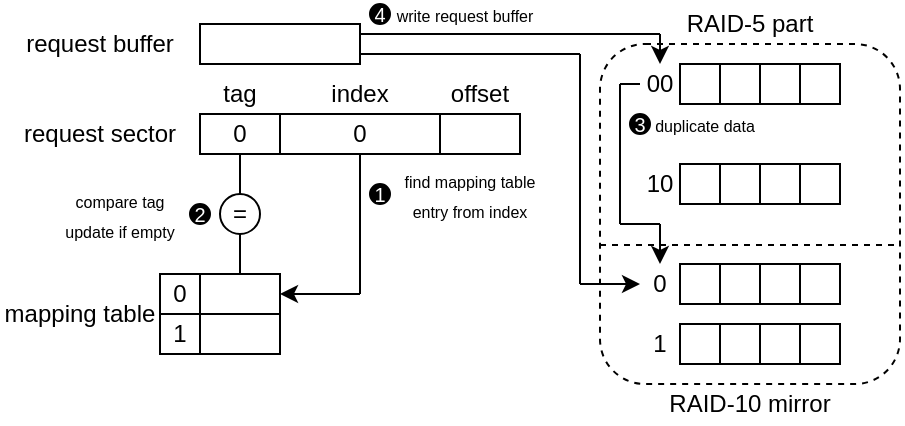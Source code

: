 <mxfile version="25.0.3">
  <diagram name="第 1 页" id="9OZ7ek92KBDcMP31ErWW">
    <mxGraphModel dx="1037" dy="570" grid="1" gridSize="10" guides="1" tooltips="1" connect="1" arrows="1" fold="1" page="1" pageScale="1" pageWidth="827" pageHeight="1169" math="0" shadow="0">
      <root>
        <mxCell id="0" />
        <mxCell id="1" parent="0" />
        <mxCell id="hseHdPmUVAPalCUXPuzT-1" value="" style="rounded=1;whiteSpace=wrap;html=1;fillColor=none;dashed=1;" vertex="1" parent="1">
          <mxGeometry x="300" y="25" width="150" height="170" as="geometry" />
        </mxCell>
        <mxCell id="hseHdPmUVAPalCUXPuzT-2" value="0" style="rounded=0;whiteSpace=wrap;html=1;fillColor=none;" vertex="1" parent="1">
          <mxGeometry x="100" y="60" width="40" height="20" as="geometry" />
        </mxCell>
        <mxCell id="hseHdPmUVAPalCUXPuzT-3" value="0" style="rounded=0;whiteSpace=wrap;html=1;fillColor=none;" vertex="1" parent="1">
          <mxGeometry x="140" y="60" width="80" height="20" as="geometry" />
        </mxCell>
        <mxCell id="hseHdPmUVAPalCUXPuzT-4" value="" style="rounded=0;whiteSpace=wrap;html=1;fillColor=none;" vertex="1" parent="1">
          <mxGeometry x="220" y="60" width="40" height="20" as="geometry" />
        </mxCell>
        <mxCell id="hseHdPmUVAPalCUXPuzT-5" value="tag" style="rounded=0;whiteSpace=wrap;html=1;fillColor=none;strokeColor=none;" vertex="1" parent="1">
          <mxGeometry x="100" y="40" width="40" height="20" as="geometry" />
        </mxCell>
        <mxCell id="hseHdPmUVAPalCUXPuzT-6" value="index" style="rounded=0;whiteSpace=wrap;html=1;fillColor=none;strokeColor=none;" vertex="1" parent="1">
          <mxGeometry x="160" y="40" width="40" height="20" as="geometry" />
        </mxCell>
        <mxCell id="hseHdPmUVAPalCUXPuzT-7" value="offset" style="rounded=0;whiteSpace=wrap;html=1;fillColor=none;strokeColor=none;" vertex="1" parent="1">
          <mxGeometry x="220" y="40" width="40" height="20" as="geometry" />
        </mxCell>
        <mxCell id="hseHdPmUVAPalCUXPuzT-8" value="request sector" style="rounded=0;whiteSpace=wrap;html=1;fillColor=none;strokeColor=none;" vertex="1" parent="1">
          <mxGeometry x="10" y="60" width="80" height="20" as="geometry" />
        </mxCell>
        <mxCell id="hseHdPmUVAPalCUXPuzT-9" value="" style="rounded=0;whiteSpace=wrap;html=1;fillColor=none;" vertex="1" parent="1">
          <mxGeometry x="100" y="140" width="40" height="20" as="geometry" />
        </mxCell>
        <mxCell id="hseHdPmUVAPalCUXPuzT-10" value="" style="endArrow=none;html=1;rounded=0;exitX=0.5;exitY=1;exitDx=0;exitDy=0;endSize=6;" edge="1" parent="1" source="hseHdPmUVAPalCUXPuzT-3">
          <mxGeometry width="50" height="50" relative="1" as="geometry">
            <mxPoint x="410" y="230" as="sourcePoint" />
            <mxPoint x="180" y="150" as="targetPoint" />
          </mxGeometry>
        </mxCell>
        <mxCell id="hseHdPmUVAPalCUXPuzT-11" value="=" style="ellipse;whiteSpace=wrap;html=1;aspect=fixed;fillColor=none;" vertex="1" parent="1">
          <mxGeometry x="110" y="100" width="20" height="20" as="geometry" />
        </mxCell>
        <mxCell id="hseHdPmUVAPalCUXPuzT-12" value="" style="endArrow=none;html=1;rounded=0;exitX=0.5;exitY=0;exitDx=0;exitDy=0;entryX=0.5;entryY=1;entryDx=0;entryDy=0;" edge="1" parent="1" source="hseHdPmUVAPalCUXPuzT-9" target="hseHdPmUVAPalCUXPuzT-11">
          <mxGeometry width="50" height="50" relative="1" as="geometry">
            <mxPoint x="410" y="230" as="sourcePoint" />
            <mxPoint x="460" y="180" as="targetPoint" />
          </mxGeometry>
        </mxCell>
        <mxCell id="hseHdPmUVAPalCUXPuzT-13" value="" style="endArrow=none;html=1;rounded=0;exitX=0.5;exitY=0;exitDx=0;exitDy=0;entryX=0.5;entryY=1;entryDx=0;entryDy=0;" edge="1" parent="1" source="hseHdPmUVAPalCUXPuzT-11" target="hseHdPmUVAPalCUXPuzT-2">
          <mxGeometry width="50" height="50" relative="1" as="geometry">
            <mxPoint x="410" y="230" as="sourcePoint" />
            <mxPoint x="460" y="180" as="targetPoint" />
          </mxGeometry>
        </mxCell>
        <mxCell id="hseHdPmUVAPalCUXPuzT-14" value="mapping table" style="rounded=0;whiteSpace=wrap;html=1;fillColor=none;strokeColor=none;" vertex="1" parent="1">
          <mxGeometry y="150" width="80" height="20" as="geometry" />
        </mxCell>
        <mxCell id="hseHdPmUVAPalCUXPuzT-15" value="" style="rounded=0;whiteSpace=wrap;html=1;fillColor=none;" vertex="1" parent="1">
          <mxGeometry x="100" y="160" width="40" height="20" as="geometry" />
        </mxCell>
        <mxCell id="hseHdPmUVAPalCUXPuzT-16" value="0" style="rounded=0;whiteSpace=wrap;html=1;fillColor=none;" vertex="1" parent="1">
          <mxGeometry x="80" y="140" width="20" height="20" as="geometry" />
        </mxCell>
        <mxCell id="hseHdPmUVAPalCUXPuzT-17" value="1" style="rounded=0;whiteSpace=wrap;html=1;fillColor=none;" vertex="1" parent="1">
          <mxGeometry x="80" y="160" width="20" height="20" as="geometry" />
        </mxCell>
        <mxCell id="hseHdPmUVAPalCUXPuzT-18" value="" style="rounded=0;whiteSpace=wrap;html=1;fillColor=none;" vertex="1" parent="1">
          <mxGeometry x="340" y="35" width="20" height="20" as="geometry" />
        </mxCell>
        <mxCell id="hseHdPmUVAPalCUXPuzT-19" value="" style="rounded=0;whiteSpace=wrap;html=1;fillColor=none;" vertex="1" parent="1">
          <mxGeometry x="360" y="35" width="20" height="20" as="geometry" />
        </mxCell>
        <mxCell id="hseHdPmUVAPalCUXPuzT-20" value="" style="rounded=0;whiteSpace=wrap;html=1;fillColor=none;" vertex="1" parent="1">
          <mxGeometry x="380" y="35" width="20" height="20" as="geometry" />
        </mxCell>
        <mxCell id="hseHdPmUVAPalCUXPuzT-21" value="" style="rounded=0;whiteSpace=wrap;html=1;fillColor=none;" vertex="1" parent="1">
          <mxGeometry x="400" y="35" width="20" height="20" as="geometry" />
        </mxCell>
        <mxCell id="hseHdPmUVAPalCUXPuzT-22" value="" style="rounded=0;whiteSpace=wrap;html=1;fillColor=none;" vertex="1" parent="1">
          <mxGeometry x="340" y="85" width="20" height="20" as="geometry" />
        </mxCell>
        <mxCell id="hseHdPmUVAPalCUXPuzT-23" value="" style="rounded=0;whiteSpace=wrap;html=1;fillColor=none;" vertex="1" parent="1">
          <mxGeometry x="360" y="85" width="20" height="20" as="geometry" />
        </mxCell>
        <mxCell id="hseHdPmUVAPalCUXPuzT-24" value="" style="rounded=0;whiteSpace=wrap;html=1;fillColor=none;" vertex="1" parent="1">
          <mxGeometry x="380" y="85" width="20" height="20" as="geometry" />
        </mxCell>
        <mxCell id="hseHdPmUVAPalCUXPuzT-25" value="" style="rounded=0;whiteSpace=wrap;html=1;fillColor=none;" vertex="1" parent="1">
          <mxGeometry x="400" y="85" width="20" height="20" as="geometry" />
        </mxCell>
        <mxCell id="hseHdPmUVAPalCUXPuzT-26" value="" style="rounded=0;whiteSpace=wrap;html=1;fillColor=none;" vertex="1" parent="1">
          <mxGeometry x="340" y="135" width="20" height="20" as="geometry" />
        </mxCell>
        <mxCell id="hseHdPmUVAPalCUXPuzT-27" value="" style="rounded=0;whiteSpace=wrap;html=1;fillColor=none;" vertex="1" parent="1">
          <mxGeometry x="360" y="135" width="20" height="20" as="geometry" />
        </mxCell>
        <mxCell id="hseHdPmUVAPalCUXPuzT-28" value="" style="rounded=0;whiteSpace=wrap;html=1;fillColor=none;" vertex="1" parent="1">
          <mxGeometry x="380" y="135" width="20" height="20" as="geometry" />
        </mxCell>
        <mxCell id="hseHdPmUVAPalCUXPuzT-29" value="" style="rounded=0;whiteSpace=wrap;html=1;fillColor=none;" vertex="1" parent="1">
          <mxGeometry x="400" y="135" width="20" height="20" as="geometry" />
        </mxCell>
        <mxCell id="hseHdPmUVAPalCUXPuzT-30" value="" style="rounded=0;whiteSpace=wrap;html=1;fillColor=none;" vertex="1" parent="1">
          <mxGeometry x="340" y="165" width="20" height="20" as="geometry" />
        </mxCell>
        <mxCell id="hseHdPmUVAPalCUXPuzT-31" value="" style="rounded=0;whiteSpace=wrap;html=1;fillColor=none;" vertex="1" parent="1">
          <mxGeometry x="360" y="165" width="20" height="20" as="geometry" />
        </mxCell>
        <mxCell id="hseHdPmUVAPalCUXPuzT-32" value="" style="rounded=0;whiteSpace=wrap;html=1;fillColor=none;" vertex="1" parent="1">
          <mxGeometry x="380" y="165" width="20" height="20" as="geometry" />
        </mxCell>
        <mxCell id="hseHdPmUVAPalCUXPuzT-33" value="" style="rounded=0;whiteSpace=wrap;html=1;fillColor=none;" vertex="1" parent="1">
          <mxGeometry x="400" y="165" width="20" height="20" as="geometry" />
        </mxCell>
        <mxCell id="hseHdPmUVAPalCUXPuzT-34" value="0&lt;span style=&quot;color: rgba(0, 0, 0, 0); font-family: monospace; font-size: 0px; text-align: start; text-wrap-mode: nowrap;&quot;&gt;%3CmxGraphModel%3E%3Croot%3E%3CmxCell%20id%3D%220%22%2F%3E%3CmxCell%20id%3D%221%22%20parent%3D%220%22%2F%3E%3CmxCell%20id%3D%222%22%20value%3D%22%22%20style%3D%22rounded%3D0%3BwhiteSpace%3Dwrap%3Bhtml%3D1%3BfillColor%3Dnone%3B%22%20vertex%3D%221%22%20parent%3D%221%22%3E%3CmxGeometry%20x%3D%22320%22%20y%3D%22120%22%20width%3D%2220%22%20height%3D%2220%22%20as%3D%22geometry%22%2F%3E%3C%2FmxCell%3E%3C%2Froot%3E%3C%2FmxGraphModel%3E&lt;/span&gt;" style="rounded=0;whiteSpace=wrap;html=1;fillColor=none;strokeColor=none;" vertex="1" parent="1">
          <mxGeometry x="320" y="135" width="20" height="20" as="geometry" />
        </mxCell>
        <mxCell id="hseHdPmUVAPalCUXPuzT-35" value="1" style="rounded=0;whiteSpace=wrap;html=1;fillColor=none;strokeColor=none;" vertex="1" parent="1">
          <mxGeometry x="320" y="165" width="20" height="20" as="geometry" />
        </mxCell>
        <mxCell id="hseHdPmUVAPalCUXPuzT-36" value="00" style="rounded=0;whiteSpace=wrap;html=1;fillColor=none;strokeColor=none;" vertex="1" parent="1">
          <mxGeometry x="320" y="35" width="20" height="20" as="geometry" />
        </mxCell>
        <mxCell id="hseHdPmUVAPalCUXPuzT-37" value="10" style="rounded=0;whiteSpace=wrap;html=1;fillColor=none;strokeColor=none;" vertex="1" parent="1">
          <mxGeometry x="320" y="85" width="20" height="20" as="geometry" />
        </mxCell>
        <mxCell id="hseHdPmUVAPalCUXPuzT-38" value="" style="endArrow=none;html=1;rounded=0;entryX=0;entryY=0.5;entryDx=0;entryDy=0;" edge="1" parent="1" target="hseHdPmUVAPalCUXPuzT-36">
          <mxGeometry width="50" height="50" relative="1" as="geometry">
            <mxPoint x="310" y="45" as="sourcePoint" />
            <mxPoint x="460" y="175" as="targetPoint" />
          </mxGeometry>
        </mxCell>
        <mxCell id="hseHdPmUVAPalCUXPuzT-39" value="" style="endArrow=none;html=1;rounded=0;" edge="1" parent="1">
          <mxGeometry width="50" height="50" relative="1" as="geometry">
            <mxPoint x="310" y="45" as="sourcePoint" />
            <mxPoint x="310" y="115" as="targetPoint" />
          </mxGeometry>
        </mxCell>
        <mxCell id="hseHdPmUVAPalCUXPuzT-40" value="" style="endArrow=classic;html=1;rounded=0;entryX=0.5;entryY=0;entryDx=0;entryDy=0;" edge="1" parent="1" target="hseHdPmUVAPalCUXPuzT-34">
          <mxGeometry width="50" height="50" relative="1" as="geometry">
            <mxPoint x="330" y="115" as="sourcePoint" />
            <mxPoint x="460" y="175" as="targetPoint" />
          </mxGeometry>
        </mxCell>
        <mxCell id="hseHdPmUVAPalCUXPuzT-41" value="" style="endArrow=none;html=1;rounded=0;" edge="1" parent="1">
          <mxGeometry width="50" height="50" relative="1" as="geometry">
            <mxPoint x="310" y="115" as="sourcePoint" />
            <mxPoint x="330" y="115" as="targetPoint" />
          </mxGeometry>
        </mxCell>
        <mxCell id="hseHdPmUVAPalCUXPuzT-42" value="" style="endArrow=none;dashed=1;html=1;rounded=0;exitX=0;exitY=0.591;exitDx=0;exitDy=0;exitPerimeter=0;entryX=0.997;entryY=0.591;entryDx=0;entryDy=0;entryPerimeter=0;" edge="1" parent="1" source="hseHdPmUVAPalCUXPuzT-1" target="hseHdPmUVAPalCUXPuzT-1">
          <mxGeometry width="50" height="50" relative="1" as="geometry">
            <mxPoint x="410" y="225" as="sourcePoint" />
            <mxPoint x="460" y="175" as="targetPoint" />
          </mxGeometry>
        </mxCell>
        <mxCell id="hseHdPmUVAPalCUXPuzT-43" value="" style="rounded=0;whiteSpace=wrap;html=1;fillColor=none;" vertex="1" parent="1">
          <mxGeometry x="100" y="15" width="80" height="20" as="geometry" />
        </mxCell>
        <mxCell id="hseHdPmUVAPalCUXPuzT-44" value="" style="endArrow=classic;html=1;rounded=0;entryX=0.5;entryY=0;entryDx=0;entryDy=0;" edge="1" parent="1" target="hseHdPmUVAPalCUXPuzT-36">
          <mxGeometry width="50" height="50" relative="1" as="geometry">
            <mxPoint x="330" y="20" as="sourcePoint" />
            <mxPoint x="440" y="80" as="targetPoint" />
          </mxGeometry>
        </mxCell>
        <mxCell id="hseHdPmUVAPalCUXPuzT-45" value="" style="endArrow=none;html=1;rounded=0;exitX=1;exitY=0.25;exitDx=0;exitDy=0;" edge="1" parent="1" source="hseHdPmUVAPalCUXPuzT-43">
          <mxGeometry width="50" height="50" relative="1" as="geometry">
            <mxPoint x="390" y="130" as="sourcePoint" />
            <mxPoint x="330" y="20" as="targetPoint" />
          </mxGeometry>
        </mxCell>
        <mxCell id="hseHdPmUVAPalCUXPuzT-46" value="" style="endArrow=none;html=1;rounded=0;exitX=1;exitY=0.75;exitDx=0;exitDy=0;" edge="1" parent="1" source="hseHdPmUVAPalCUXPuzT-43">
          <mxGeometry width="50" height="50" relative="1" as="geometry">
            <mxPoint x="390" y="130" as="sourcePoint" />
            <mxPoint x="290" y="30" as="targetPoint" />
          </mxGeometry>
        </mxCell>
        <mxCell id="hseHdPmUVAPalCUXPuzT-47" value="" style="endArrow=none;html=1;rounded=0;" edge="1" parent="1">
          <mxGeometry width="50" height="50" relative="1" as="geometry">
            <mxPoint x="290" y="30" as="sourcePoint" />
            <mxPoint x="290" y="145" as="targetPoint" />
          </mxGeometry>
        </mxCell>
        <mxCell id="hseHdPmUVAPalCUXPuzT-48" value="" style="endArrow=classic;html=1;rounded=0;entryX=0;entryY=0.5;entryDx=0;entryDy=0;" edge="1" parent="1" target="hseHdPmUVAPalCUXPuzT-34">
          <mxGeometry width="50" height="50" relative="1" as="geometry">
            <mxPoint x="290" y="145" as="sourcePoint" />
            <mxPoint x="440" y="80" as="targetPoint" />
          </mxGeometry>
        </mxCell>
        <mxCell id="hseHdPmUVAPalCUXPuzT-49" value="request buffer" style="rounded=0;whiteSpace=wrap;html=1;fillColor=none;strokeColor=none;" vertex="1" parent="1">
          <mxGeometry x="10" y="15" width="80" height="20" as="geometry" />
        </mxCell>
        <mxCell id="hseHdPmUVAPalCUXPuzT-50" value="&lt;font style=&quot;font-size: 10px;&quot; color=&quot;#ffffff&quot;&gt;1&lt;/font&gt;" style="ellipse;whiteSpace=wrap;html=1;aspect=fixed;fillColor=#000000;" vertex="1" parent="1">
          <mxGeometry x="185" y="95" width="10" height="10" as="geometry" />
        </mxCell>
        <mxCell id="hseHdPmUVAPalCUXPuzT-51" value="&lt;font style=&quot;font-size: 10px;&quot; color=&quot;#ffffff&quot;&gt;2&lt;/font&gt;" style="ellipse;whiteSpace=wrap;html=1;aspect=fixed;fillColor=#000000;" vertex="1" parent="1">
          <mxGeometry x="95" y="105" width="10" height="10" as="geometry" />
        </mxCell>
        <mxCell id="hseHdPmUVAPalCUXPuzT-53" value="&lt;font style=&quot;font-size: 10px;&quot; color=&quot;#ffffff&quot;&gt;3&lt;/font&gt;" style="ellipse;whiteSpace=wrap;html=1;aspect=fixed;fillColor=#000000;" vertex="1" parent="1">
          <mxGeometry x="315" y="60" width="10" height="10" as="geometry" />
        </mxCell>
        <mxCell id="hseHdPmUVAPalCUXPuzT-54" value="&lt;font style=&quot;font-size: 10px;&quot; color=&quot;#ffffff&quot;&gt;4&lt;/font&gt;" style="ellipse;whiteSpace=wrap;html=1;aspect=fixed;fillColor=#000000;" vertex="1" parent="1">
          <mxGeometry x="185" y="5" width="10" height="10" as="geometry" />
        </mxCell>
        <mxCell id="hseHdPmUVAPalCUXPuzT-55" value="" style="endArrow=classic;html=1;rounded=0;entryX=1;entryY=0.5;entryDx=0;entryDy=0;" edge="1" parent="1" target="hseHdPmUVAPalCUXPuzT-9">
          <mxGeometry width="50" height="50" relative="1" as="geometry">
            <mxPoint x="180" y="150" as="sourcePoint" />
            <mxPoint x="180" y="160" as="targetPoint" />
          </mxGeometry>
        </mxCell>
        <mxCell id="hseHdPmUVAPalCUXPuzT-56" value="&lt;font style=&quot;font-size: 8px;&quot;&gt;find mapping table entry from index&lt;/font&gt;" style="rounded=0;whiteSpace=wrap;html=1;fillColor=none;strokeColor=none;" vertex="1" parent="1">
          <mxGeometry x="195" y="90" width="80" height="20" as="geometry" />
        </mxCell>
        <mxCell id="hseHdPmUVAPalCUXPuzT-57" value="&lt;font style=&quot;font-size: 8px;&quot;&gt;compare tag&lt;/font&gt;&lt;div&gt;&lt;font style=&quot;font-size: 8px;&quot;&gt;update if empty&lt;/font&gt;&lt;/div&gt;" style="rounded=0;whiteSpace=wrap;html=1;fillColor=none;strokeColor=none;" vertex="1" parent="1">
          <mxGeometry x="20" y="100" width="80" height="20" as="geometry" />
        </mxCell>
        <mxCell id="hseHdPmUVAPalCUXPuzT-59" value="&lt;font style=&quot;font-size: 8px;&quot;&gt;duplicate data&lt;/font&gt;" style="rounded=0;whiteSpace=wrap;html=1;fillColor=none;strokeColor=none;" vertex="1" parent="1">
          <mxGeometry x="325" y="60" width="55" height="10" as="geometry" />
        </mxCell>
        <mxCell id="hseHdPmUVAPalCUXPuzT-60" value="&lt;font style=&quot;font-size: 8px;&quot;&gt;write request buffer&lt;/font&gt;" style="rounded=0;whiteSpace=wrap;html=1;fillColor=none;strokeColor=none;" vertex="1" parent="1">
          <mxGeometry x="195" y="5" width="75" height="10" as="geometry" />
        </mxCell>
        <mxCell id="hseHdPmUVAPalCUXPuzT-61" value="RAID-5 part" style="rounded=0;whiteSpace=wrap;html=1;fillColor=none;strokeColor=none;" vertex="1" parent="1">
          <mxGeometry x="335" y="5" width="80" height="20" as="geometry" />
        </mxCell>
        <mxCell id="hseHdPmUVAPalCUXPuzT-62" value="RAID-10 mirror" style="rounded=0;whiteSpace=wrap;html=1;fillColor=none;strokeColor=none;" vertex="1" parent="1">
          <mxGeometry x="325" y="195" width="100" height="20" as="geometry" />
        </mxCell>
      </root>
    </mxGraphModel>
  </diagram>
</mxfile>
